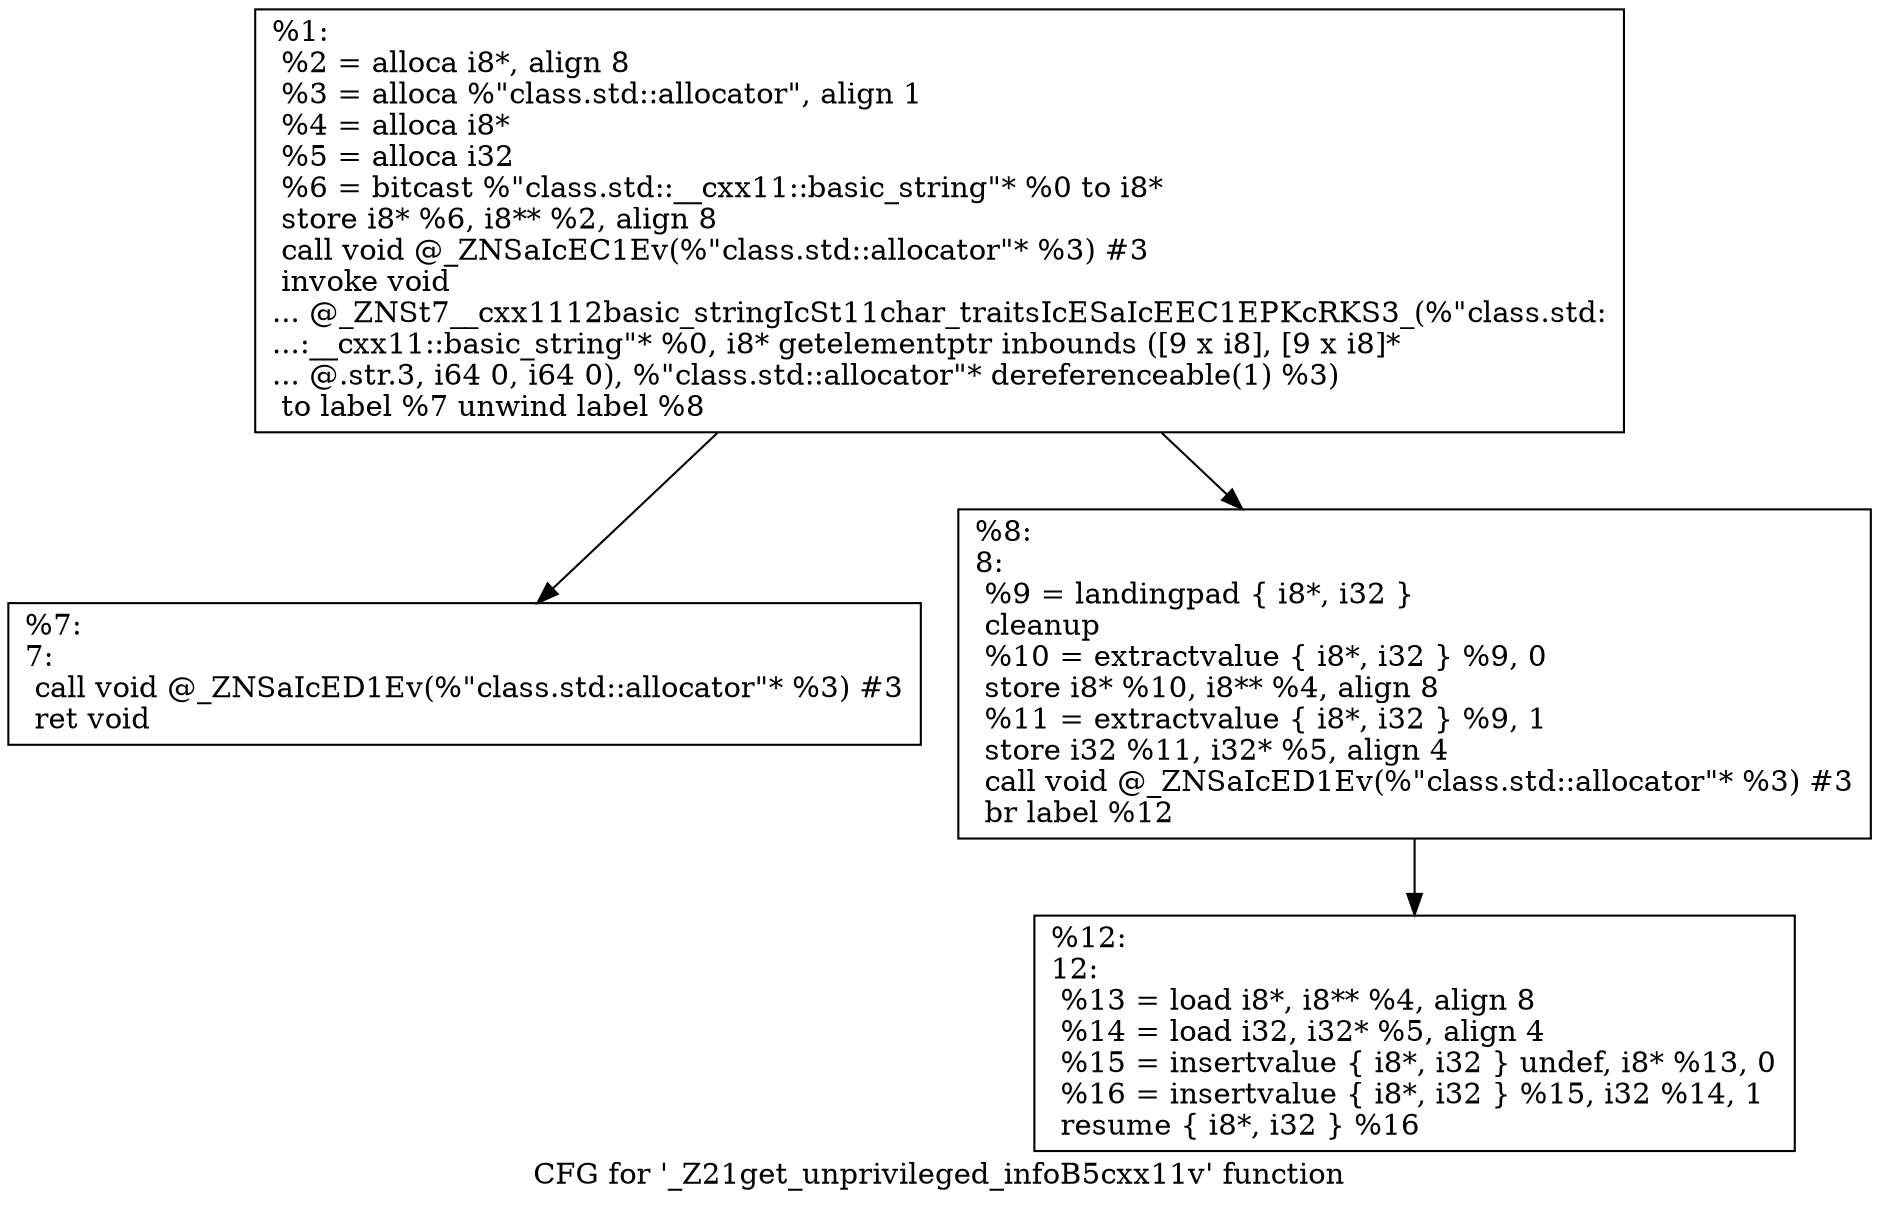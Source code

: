 digraph "CFG for '_Z21get_unprivileged_infoB5cxx11v' function" {
	label="CFG for '_Z21get_unprivileged_infoB5cxx11v' function";

	Node0xfb4d00 [shape=record,label="{%1:\l  %2 = alloca i8*, align 8\l  %3 = alloca %\"class.std::allocator\", align 1\l  %4 = alloca i8*\l  %5 = alloca i32\l  %6 = bitcast %\"class.std::__cxx11::basic_string\"* %0 to i8*\l  store i8* %6, i8** %2, align 8\l  call void @_ZNSaIcEC1Ev(%\"class.std::allocator\"* %3) #3\l  invoke void\l... @_ZNSt7__cxx1112basic_stringIcSt11char_traitsIcESaIcEEC1EPKcRKS3_(%\"class.std:\l...:__cxx11::basic_string\"* %0, i8* getelementptr inbounds ([9 x i8], [9 x i8]*\l... @.str.3, i64 0, i64 0), %\"class.std::allocator\"* dereferenceable(1) %3)\l          to label %7 unwind label %8\l}"];
	Node0xfb4d00 -> Node0xfb4d50;
	Node0xfb4d00 -> Node0xfb4da0;
	Node0xfb4d50 [shape=record,label="{%7:\l7:                                                \l  call void @_ZNSaIcED1Ev(%\"class.std::allocator\"* %3) #3\l  ret void\l}"];
	Node0xfb4da0 [shape=record,label="{%8:\l8:                                                \l  %9 = landingpad \{ i8*, i32 \}\l          cleanup\l  %10 = extractvalue \{ i8*, i32 \} %9, 0\l  store i8* %10, i8** %4, align 8\l  %11 = extractvalue \{ i8*, i32 \} %9, 1\l  store i32 %11, i32* %5, align 4\l  call void @_ZNSaIcED1Ev(%\"class.std::allocator\"* %3) #3\l  br label %12\l}"];
	Node0xfb4da0 -> Node0xfb4df0;
	Node0xfb4df0 [shape=record,label="{%12:\l12:                                               \l  %13 = load i8*, i8** %4, align 8\l  %14 = load i32, i32* %5, align 4\l  %15 = insertvalue \{ i8*, i32 \} undef, i8* %13, 0\l  %16 = insertvalue \{ i8*, i32 \} %15, i32 %14, 1\l  resume \{ i8*, i32 \} %16\l}"];
}
